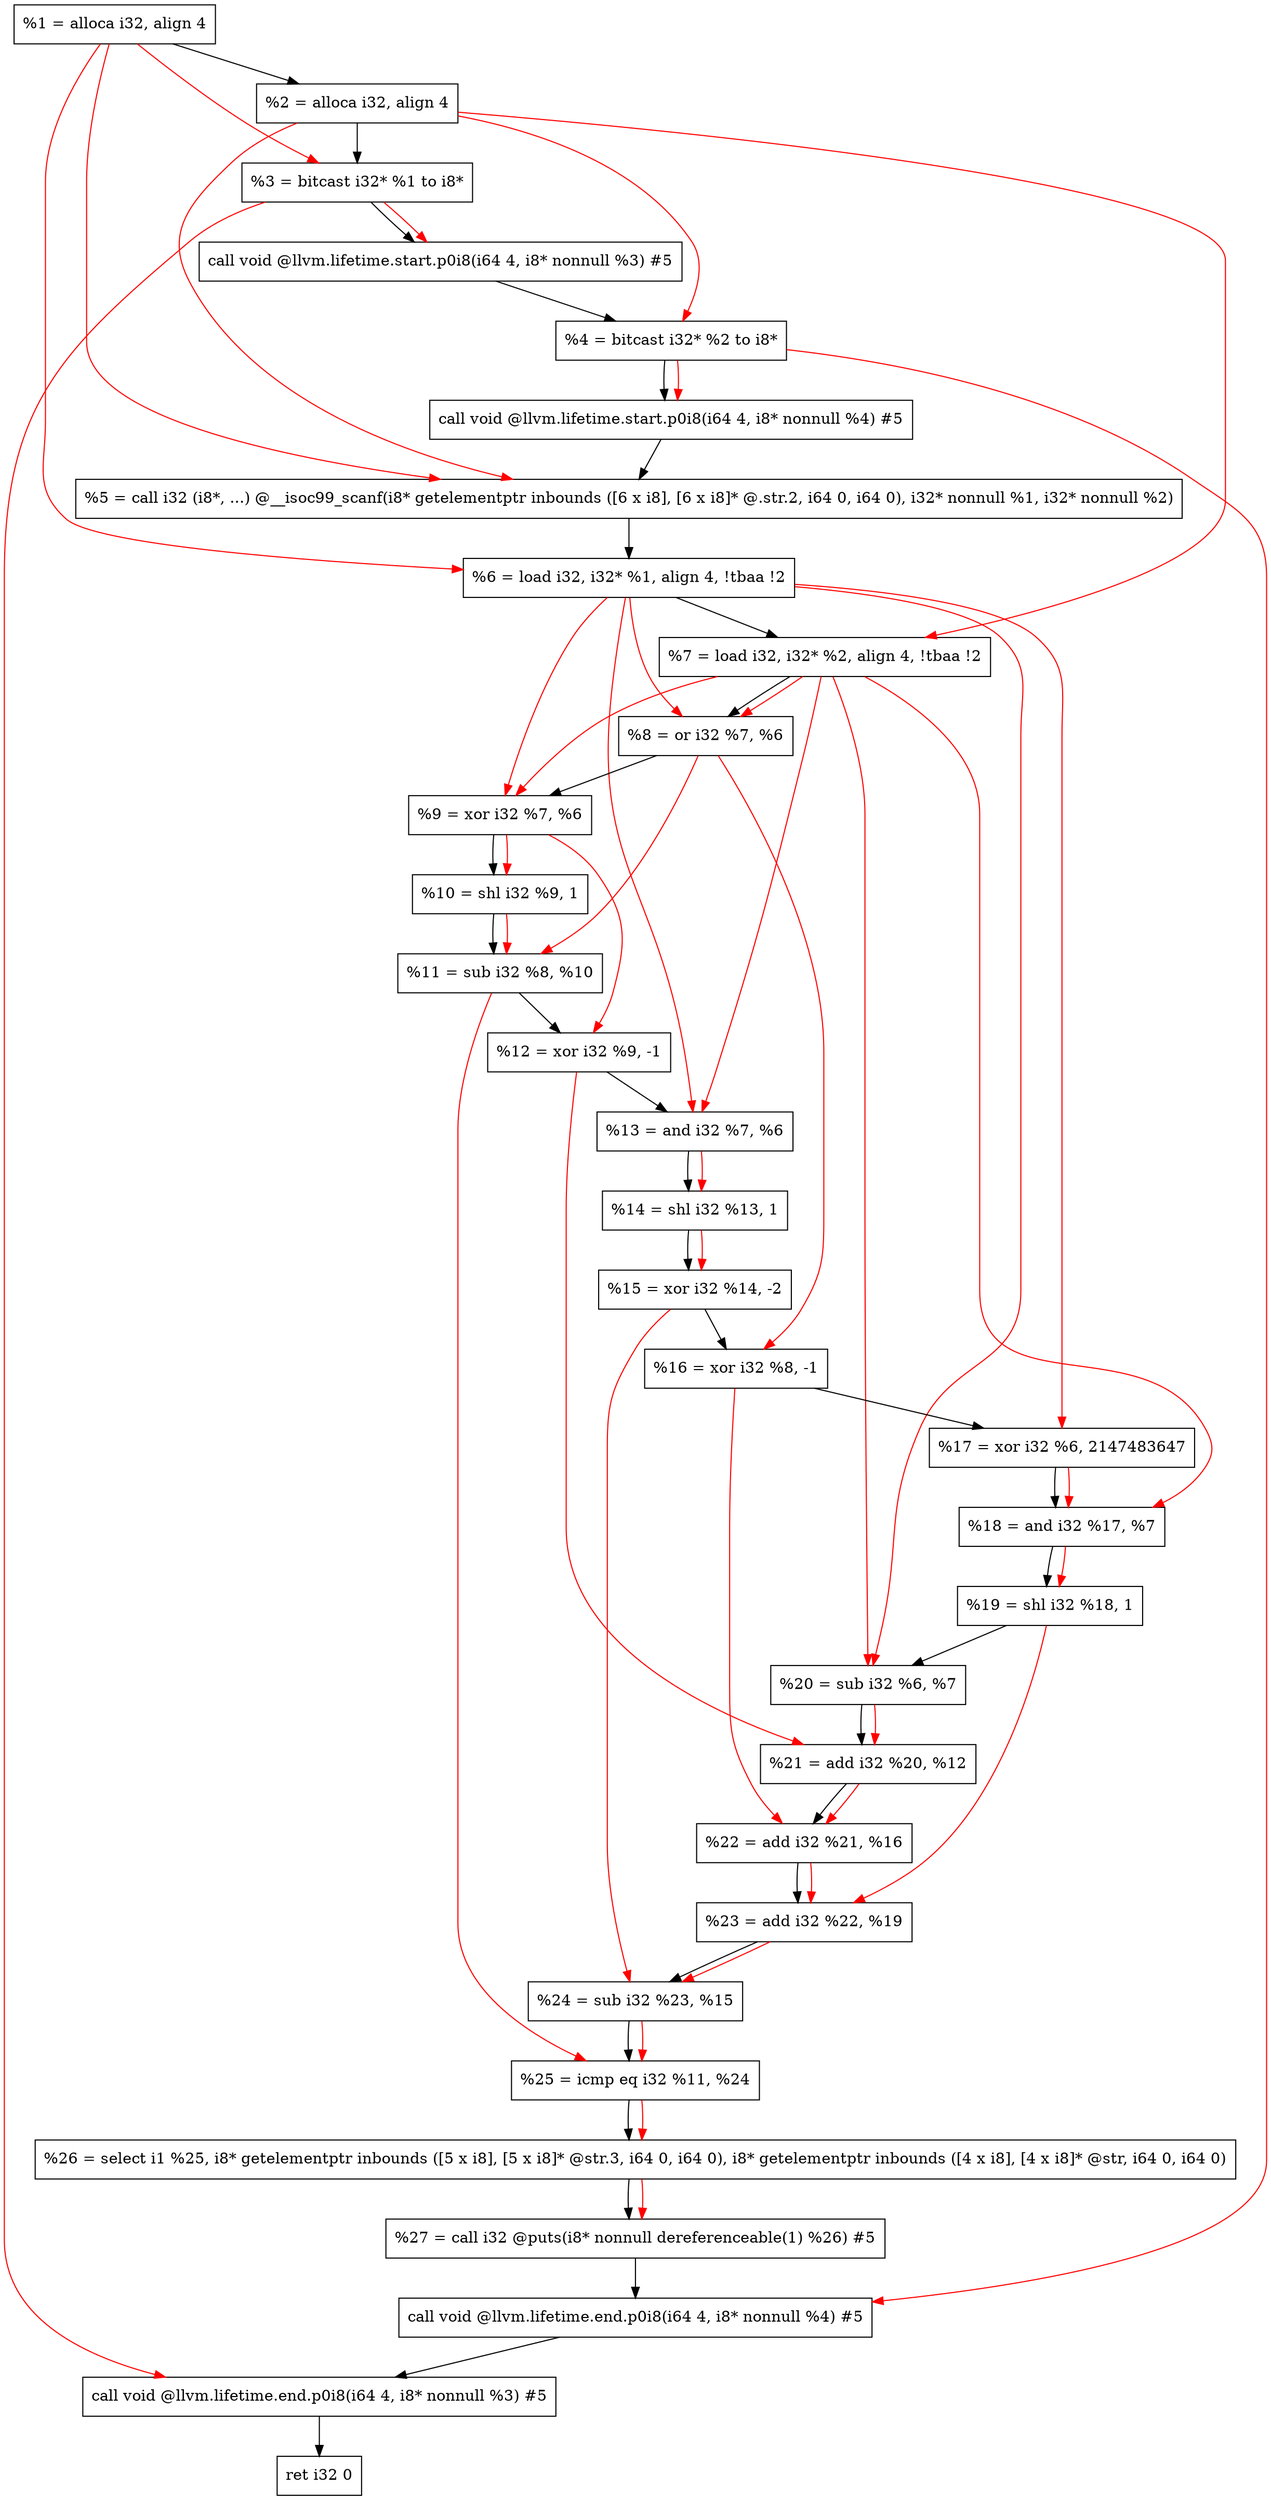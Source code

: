 digraph "DFG for'main' function" {
	Node0x21cb948[shape=record, label="  %1 = alloca i32, align 4"];
	Node0x21cb9c8[shape=record, label="  %2 = alloca i32, align 4"];
	Node0x21cba58[shape=record, label="  %3 = bitcast i32* %1 to i8*"];
	Node0x21cbeb8[shape=record, label="  call void @llvm.lifetime.start.p0i8(i64 4, i8* nonnull %3) #5"];
	Node0x21cbf98[shape=record, label="  %4 = bitcast i32* %2 to i8*"];
	Node0x21cc0b8[shape=record, label="  call void @llvm.lifetime.start.p0i8(i64 4, i8* nonnull %4) #5"];
	Node0x21cc2f0[shape=record, label="  %5 = call i32 (i8*, ...) @__isoc99_scanf(i8* getelementptr inbounds ([6 x i8], [6 x i8]* @.str.2, i64 0, i64 0), i32* nonnull %1, i32* nonnull %2)"];
	Node0x21cc3a8[shape=record, label="  %6 = load i32, i32* %1, align 4, !tbaa !2"];
	Node0x21cd318[shape=record, label="  %7 = load i32, i32* %2, align 4, !tbaa !2"];
	Node0x21cd9a0[shape=record, label="  %8 = or i32 %7, %6"];
	Node0x21cda10[shape=record, label="  %9 = xor i32 %7, %6"];
	Node0x21cda80[shape=record, label="  %10 = shl i32 %9, 1"];
	Node0x21cdaf0[shape=record, label="  %11 = sub i32 %8, %10"];
	Node0x21cdb60[shape=record, label="  %12 = xor i32 %9, -1"];
	Node0x21cdbd0[shape=record, label="  %13 = and i32 %7, %6"];
	Node0x21cdc40[shape=record, label="  %14 = shl i32 %13, 1"];
	Node0x21cdcb0[shape=record, label="  %15 = xor i32 %14, -2"];
	Node0x21cdd20[shape=record, label="  %16 = xor i32 %8, -1"];
	Node0x21cdd90[shape=record, label="  %17 = xor i32 %6, 2147483647"];
	Node0x21cde00[shape=record, label="  %18 = and i32 %17, %7"];
	Node0x21cde70[shape=record, label="  %19 = shl i32 %18, 1"];
	Node0x21cdee0[shape=record, label="  %20 = sub i32 %6, %7"];
	Node0x21cdf50[shape=record, label="  %21 = add i32 %20, %12"];
	Node0x21cdfc0[shape=record, label="  %22 = add i32 %21, %16"];
	Node0x21ce030[shape=record, label="  %23 = add i32 %22, %19"];
	Node0x21ce0a0[shape=record, label="  %24 = sub i32 %23, %15"];
	Node0x21ce110[shape=record, label="  %25 = icmp eq i32 %11, %24"];
	Node0x216c9d8[shape=record, label="  %26 = select i1 %25, i8* getelementptr inbounds ([5 x i8], [5 x i8]* @str.3, i64 0, i64 0), i8* getelementptr inbounds ([4 x i8], [4 x i8]* @str, i64 0, i64 0)"];
	Node0x21ce1a0[shape=record, label="  %27 = call i32 @puts(i8* nonnull dereferenceable(1) %26) #5"];
	Node0x21ce3f8[shape=record, label="  call void @llvm.lifetime.end.p0i8(i64 4, i8* nonnull %4) #5"];
	Node0x21ce558[shape=record, label="  call void @llvm.lifetime.end.p0i8(i64 4, i8* nonnull %3) #5"];
	Node0x21ce618[shape=record, label="  ret i32 0"];
	Node0x21cb948 -> Node0x21cb9c8;
	Node0x21cb9c8 -> Node0x21cba58;
	Node0x21cba58 -> Node0x21cbeb8;
	Node0x21cbeb8 -> Node0x21cbf98;
	Node0x21cbf98 -> Node0x21cc0b8;
	Node0x21cc0b8 -> Node0x21cc2f0;
	Node0x21cc2f0 -> Node0x21cc3a8;
	Node0x21cc3a8 -> Node0x21cd318;
	Node0x21cd318 -> Node0x21cd9a0;
	Node0x21cd9a0 -> Node0x21cda10;
	Node0x21cda10 -> Node0x21cda80;
	Node0x21cda80 -> Node0x21cdaf0;
	Node0x21cdaf0 -> Node0x21cdb60;
	Node0x21cdb60 -> Node0x21cdbd0;
	Node0x21cdbd0 -> Node0x21cdc40;
	Node0x21cdc40 -> Node0x21cdcb0;
	Node0x21cdcb0 -> Node0x21cdd20;
	Node0x21cdd20 -> Node0x21cdd90;
	Node0x21cdd90 -> Node0x21cde00;
	Node0x21cde00 -> Node0x21cde70;
	Node0x21cde70 -> Node0x21cdee0;
	Node0x21cdee0 -> Node0x21cdf50;
	Node0x21cdf50 -> Node0x21cdfc0;
	Node0x21cdfc0 -> Node0x21ce030;
	Node0x21ce030 -> Node0x21ce0a0;
	Node0x21ce0a0 -> Node0x21ce110;
	Node0x21ce110 -> Node0x216c9d8;
	Node0x216c9d8 -> Node0x21ce1a0;
	Node0x21ce1a0 -> Node0x21ce3f8;
	Node0x21ce3f8 -> Node0x21ce558;
	Node0x21ce558 -> Node0x21ce618;
edge [color=red]
	Node0x21cb948 -> Node0x21cba58;
	Node0x21cba58 -> Node0x21cbeb8;
	Node0x21cb9c8 -> Node0x21cbf98;
	Node0x21cbf98 -> Node0x21cc0b8;
	Node0x21cb948 -> Node0x21cc2f0;
	Node0x21cb9c8 -> Node0x21cc2f0;
	Node0x21cb948 -> Node0x21cc3a8;
	Node0x21cb9c8 -> Node0x21cd318;
	Node0x21cd318 -> Node0x21cd9a0;
	Node0x21cc3a8 -> Node0x21cd9a0;
	Node0x21cd318 -> Node0x21cda10;
	Node0x21cc3a8 -> Node0x21cda10;
	Node0x21cda10 -> Node0x21cda80;
	Node0x21cd9a0 -> Node0x21cdaf0;
	Node0x21cda80 -> Node0x21cdaf0;
	Node0x21cda10 -> Node0x21cdb60;
	Node0x21cd318 -> Node0x21cdbd0;
	Node0x21cc3a8 -> Node0x21cdbd0;
	Node0x21cdbd0 -> Node0x21cdc40;
	Node0x21cdc40 -> Node0x21cdcb0;
	Node0x21cd9a0 -> Node0x21cdd20;
	Node0x21cc3a8 -> Node0x21cdd90;
	Node0x21cdd90 -> Node0x21cde00;
	Node0x21cd318 -> Node0x21cde00;
	Node0x21cde00 -> Node0x21cde70;
	Node0x21cc3a8 -> Node0x21cdee0;
	Node0x21cd318 -> Node0x21cdee0;
	Node0x21cdee0 -> Node0x21cdf50;
	Node0x21cdb60 -> Node0x21cdf50;
	Node0x21cdf50 -> Node0x21cdfc0;
	Node0x21cdd20 -> Node0x21cdfc0;
	Node0x21cdfc0 -> Node0x21ce030;
	Node0x21cde70 -> Node0x21ce030;
	Node0x21ce030 -> Node0x21ce0a0;
	Node0x21cdcb0 -> Node0x21ce0a0;
	Node0x21cdaf0 -> Node0x21ce110;
	Node0x21ce0a0 -> Node0x21ce110;
	Node0x21ce110 -> Node0x216c9d8;
	Node0x216c9d8 -> Node0x21ce1a0;
	Node0x21cbf98 -> Node0x21ce3f8;
	Node0x21cba58 -> Node0x21ce558;
}
